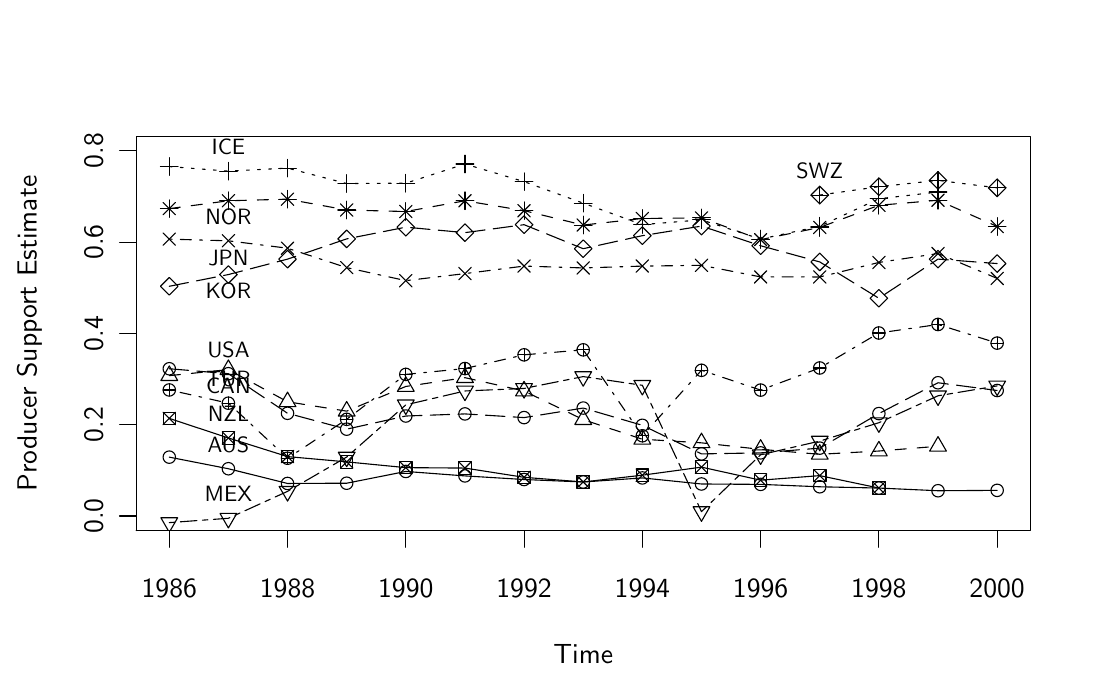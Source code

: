 % Created by tikzDevice version 0.6.2 on 2012-03-17 21:33:53
% !TEX encoding = UTF-8 Unicode
\documentclass[10pt]{article}
\usepackage{tikz}

\renewcommand{\familydefault}{\sfdefault}
\usepackage{sfmath}

\usepackage[active,tightpage,psfixbb]{preview}

\PreviewEnvironment{pgfpicture}

\setlength\PreviewBorder{0pt}
\begin{document}

\begin{tikzpicture}[x=1pt,y=1pt]
\definecolor[named]{drawColor}{rgb}{0.00,0.00,0.00}
\definecolor[named]{fillColor}{rgb}{1.00,1.00,1.00}
\fill[color=fillColor,fill opacity=0.00,] (0,0) rectangle (397.48,252.94);
\begin{scope}
\path[clip] ( 49.20, 61.20) rectangle (372.28,203.75);
\definecolor[named]{drawColor}{rgb}{0.00,0.00,0.00}

\draw[color=drawColor,line cap=round,line join=round,fill opacity=0.00,] ( 61.17,119.69) circle (  2.25);

\draw[color=drawColor,line cap=round,line join=round,fill opacity=0.00,] ( 82.53,117.90) circle (  2.25);

\draw[color=drawColor,line cap=round,line join=round,fill opacity=0.00,] (103.90,103.60) circle (  2.25);

\draw[color=drawColor,line cap=round,line join=round,fill opacity=0.00,] (125.27, 97.86) circle (  2.25);

\draw[color=drawColor,line cap=round,line join=round,fill opacity=0.00,] (146.64,102.61) circle (  2.25);

\draw[color=drawColor,line cap=round,line join=round,fill opacity=0.00,] (168.01,103.37) circle (  2.25);

\draw[color=drawColor,line cap=round,line join=round,fill opacity=0.00,] (189.37,102.04) circle (  2.25);

\draw[color=drawColor,line cap=round,line join=round,fill opacity=0.00,] (210.74,105.49) circle (  2.25);

\draw[color=drawColor,line cap=round,line join=round,fill opacity=0.00,] (232.11, 99.25) circle (  2.25);

\draw[color=drawColor,line cap=round,line join=round,fill opacity=0.00,] (253.48, 88.92) circle (  2.25);

\draw[color=drawColor,line cap=round,line join=round,fill opacity=0.00,] (274.85, 89.29) circle (  2.25);

\draw[color=drawColor,line cap=round,line join=round,fill opacity=0.00,] (296.21, 91.01) circle (  2.25);

\draw[color=drawColor,line cap=round,line join=round,fill opacity=0.00,] (317.58,103.49) circle (  2.25);

\draw[color=drawColor,line cap=round,line join=round,fill opacity=0.00,] (338.95,114.63) circle (  2.25);

\draw[color=drawColor,line cap=round,line join=round,fill opacity=0.00,] (360.32,111.83) circle (  2.25);
\end{scope}
\begin{scope}
\path[clip] (  0.00,  0.00) rectangle (397.48,252.94);
\definecolor[named]{drawColor}{rgb}{0.00,0.00,0.00}

\draw[color=drawColor,line cap=round,line join=round,fill opacity=0.00,] ( 61.17, 61.20) -- (360.32, 61.20);

\draw[color=drawColor,line cap=round,line join=round,fill opacity=0.00,] ( 61.17, 61.20) -- ( 61.17, 55.20);

\draw[color=drawColor,line cap=round,line join=round,fill opacity=0.00,] (103.90, 61.20) -- (103.90, 55.20);

\draw[color=drawColor,line cap=round,line join=round,fill opacity=0.00,] (146.64, 61.20) -- (146.64, 55.20);

\draw[color=drawColor,line cap=round,line join=round,fill opacity=0.00,] (189.37, 61.20) -- (189.37, 55.20);

\draw[color=drawColor,line cap=round,line join=round,fill opacity=0.00,] (232.11, 61.20) -- (232.11, 55.20);

\draw[color=drawColor,line cap=round,line join=round,fill opacity=0.00,] (274.85, 61.20) -- (274.85, 55.20);

\draw[color=drawColor,line cap=round,line join=round,fill opacity=0.00,] (317.58, 61.20) -- (317.58, 55.20);

\draw[color=drawColor,line cap=round,line join=round,fill opacity=0.00,] (360.32, 61.20) -- (360.32, 55.20);

\node[color=drawColor,anchor=base,inner sep=0pt, outer sep=0pt, scale=  1.00] at ( 61.17, 37.20) {1986};

\node[color=drawColor,anchor=base,inner sep=0pt, outer sep=0pt, scale=  1.00] at (103.90, 37.20) {1988};

\node[color=drawColor,anchor=base,inner sep=0pt, outer sep=0pt, scale=  1.00] at (146.64, 37.20) {1990};

\node[color=drawColor,anchor=base,inner sep=0pt, outer sep=0pt, scale=  1.00] at (189.37, 37.20) {1992};

\node[color=drawColor,anchor=base,inner sep=0pt, outer sep=0pt, scale=  1.00] at (232.11, 37.20) {1994};

\node[color=drawColor,anchor=base,inner sep=0pt, outer sep=0pt, scale=  1.00] at (274.85, 37.20) {1996};

\node[color=drawColor,anchor=base,inner sep=0pt, outer sep=0pt, scale=  1.00] at (317.58, 37.20) {1998};

\node[color=drawColor,anchor=base,inner sep=0pt, outer sep=0pt, scale=  1.00] at (360.32, 37.20) {2000};

\draw[color=drawColor,line cap=round,line join=round,fill opacity=0.00,] ( 49.20, 66.48) -- ( 49.20,198.47);

\draw[color=drawColor,line cap=round,line join=round,fill opacity=0.00,] ( 49.20, 66.48) -- ( 43.20, 66.48);

\draw[color=drawColor,line cap=round,line join=round,fill opacity=0.00,] ( 49.20, 99.48) -- ( 43.20, 99.48);

\draw[color=drawColor,line cap=round,line join=round,fill opacity=0.00,] ( 49.20,132.47) -- ( 43.20,132.47);

\draw[color=drawColor,line cap=round,line join=round,fill opacity=0.00,] ( 49.20,165.47) -- ( 43.20,165.47);

\draw[color=drawColor,line cap=round,line join=round,fill opacity=0.00,] ( 49.20,198.47) -- ( 43.20,198.47);

\node[rotate= 90.00,color=drawColor,anchor=base,inner sep=0pt, outer sep=0pt, scale=  1.00] at ( 37.20, 66.48) {0.0};

\node[rotate= 90.00,color=drawColor,anchor=base,inner sep=0pt, outer sep=0pt, scale=  1.00] at ( 37.20, 99.48) {0.2};

\node[rotate= 90.00,color=drawColor,anchor=base,inner sep=0pt, outer sep=0pt, scale=  1.00] at ( 37.20,132.47) {0.4};

\node[rotate= 90.00,color=drawColor,anchor=base,inner sep=0pt, outer sep=0pt, scale=  1.00] at ( 37.20,165.47) {0.6};

\node[rotate= 90.00,color=drawColor,anchor=base,inner sep=0pt, outer sep=0pt, scale=  1.00] at ( 37.20,198.47) {0.8};

\draw[color=drawColor,line cap=round,line join=round,fill opacity=0.00,] ( 49.20, 61.20) --
	(372.28, 61.20) --
	(372.28,203.75) --
	( 49.20,203.75) --
	( 49.20, 61.20);
\end{scope}
\begin{scope}
\path[clip] (  0.00,  0.00) rectangle (397.48,252.94);
\definecolor[named]{drawColor}{rgb}{0.00,0.00,0.00}

\node[color=drawColor,anchor=base,inner sep=0pt, outer sep=0pt, scale=  1.00] at (210.74, 13.20) {Time};

\node[rotate= 90.00,color=drawColor,anchor=base,inner sep=0pt, outer sep=0pt, scale=  1.00] at ( 13.20,132.47) {Producer Support Estimate};
\end{scope}
\begin{scope}
\path[clip] ( 49.20, 61.20) rectangle (372.28,203.75);
\definecolor[named]{drawColor}{rgb}{0.00,0.00,0.00}

\node[color=drawColor,anchor=base,inner sep=0pt, outer sep=0pt, scale=  0.80] at ( 82.53,123.90) {USA};

\draw[color=drawColor,dash pattern=on 7pt off 3pt ,line cap=round,line join=round,fill opacity=0.00,] ( 61.17,119.69) --
	( 82.53,117.90) --
	(103.90,103.60) --
	(125.27, 97.86) --
	(146.64,102.61) --
	(168.01,103.37) --
	(189.37,102.04) --
	(210.74,105.49) --
	(232.11, 99.25) --
	(253.48, 88.92) --
	(274.85, 89.29) --
	(296.21, 91.01) --
	(317.58,103.49) --
	(338.95,114.63) --
	(360.32,111.83);

\draw[color=drawColor,line cap=round,line join=round,fill opacity=0.00,] ( 61.17, 87.75) circle (  2.25);

\draw[color=drawColor,line cap=round,line join=round,fill opacity=0.00,] ( 82.53, 83.56) circle (  2.25);

\draw[color=drawColor,line cap=round,line join=round,fill opacity=0.00,] (103.90, 78.24) circle (  2.25);

\draw[color=drawColor,line cap=round,line join=round,fill opacity=0.00,] (125.27, 78.33) circle (  2.25);

\draw[color=drawColor,line cap=round,line join=round,fill opacity=0.00,] (146.64, 82.58) circle (  2.25);

\draw[color=drawColor,line cap=round,line join=round,fill opacity=0.00,] (168.01, 80.97) circle (  2.25);

\draw[color=drawColor,line cap=round,line join=round,fill opacity=0.00,] (189.37, 79.67) circle (  2.25);

\draw[color=drawColor,line cap=round,line join=round,fill opacity=0.00,] (210.74, 78.77) circle (  2.25);

\draw[color=drawColor,line cap=round,line join=round,fill opacity=0.00,] (232.11, 80.24) circle (  2.25);

\draw[color=drawColor,line cap=round,line join=round,fill opacity=0.00,] (253.48, 78.05) circle (  2.25);

\draw[color=drawColor,line cap=round,line join=round,fill opacity=0.00,] (274.85, 77.91) circle (  2.25);

\draw[color=drawColor,line cap=round,line join=round,fill opacity=0.00,] (296.21, 77.04) circle (  2.25);

\draw[color=drawColor,line cap=round,line join=round,fill opacity=0.00,] (317.58, 76.58) circle (  2.25);

\draw[color=drawColor,line cap=round,line join=round,fill opacity=0.00,] (338.95, 75.61) circle (  2.25);

\draw[color=drawColor,line cap=round,line join=round,fill opacity=0.00,] (360.32, 75.75) circle (  2.25);

\node[color=drawColor,anchor=base,inner sep=0pt, outer sep=0pt, scale=  0.80] at ( 82.53, 89.56) {AUS};

\draw[color=drawColor,line cap=round,line join=round,fill opacity=0.00,] ( 61.17, 87.75) --
	( 82.53, 83.56) --
	(103.90, 78.24) --
	(125.27, 78.33) --
	(146.64, 82.58) --
	(168.01, 80.97) --
	(189.37, 79.67) --
	(210.74, 78.77) --
	(232.11, 80.24) --
	(253.48, 78.05) --
	(274.85, 77.91) --
	(296.21, 77.04) --
	(317.58, 76.58) --
	(338.95, 75.61) --
	(360.32, 75.75);

\draw[color=drawColor,line cap=round,line join=round,fill opacity=0.00,] ( 61.17,120.70) --
	( 64.20,115.45) --
	( 58.14,115.45) --
	( 61.17,120.70);

\draw[color=drawColor,line cap=round,line join=round,fill opacity=0.00,] ( 82.53,122.88) --
	( 85.56,117.63) --
	( 79.50,117.63) --
	( 82.53,122.88);

\draw[color=drawColor,line cap=round,line join=round,fill opacity=0.00,] (103.90,111.25) --
	(106.93,106.00) --
	(100.87,106.00) --
	(103.90,111.25);

\draw[color=drawColor,line cap=round,line join=round,fill opacity=0.00,] (125.27,107.87) --
	(128.30,102.62) --
	(122.24,102.62) --
	(125.27,107.87);

\draw[color=drawColor,line cap=round,line join=round,fill opacity=0.00,] (146.64,116.79) --
	(149.67,111.54) --
	(143.61,111.54) --
	(146.64,116.79);

\draw[color=drawColor,line cap=round,line join=round,fill opacity=0.00,] (168.01,119.97) --
	(171.04,114.72) --
	(164.98,114.72) --
	(168.01,119.97);

\draw[color=drawColor,line cap=round,line join=round,fill opacity=0.00,] (189.37,115.15) --
	(192.40,109.90) --
	(186.34,109.90) --
	(189.37,115.15);

\draw[color=drawColor,line cap=round,line join=round,fill opacity=0.00,] (210.74,104.81) --
	(213.77, 99.56) --
	(207.71, 99.56) --
	(210.74,104.81);

\draw[color=drawColor,line cap=round,line join=round,fill opacity=0.00,] (232.11, 97.72) --
	(235.14, 92.47) --
	(229.08, 92.47) --
	(232.11, 97.72);

\draw[color=drawColor,line cap=round,line join=round,fill opacity=0.00,] (253.48, 96.42) --
	(256.51, 91.17) --
	(250.45, 91.17) --
	(253.48, 96.42);

\draw[color=drawColor,line cap=round,line join=round,fill opacity=0.00,] (274.85, 94.07) --
	(277.88, 88.82) --
	(271.82, 88.82) --
	(274.85, 94.07);

\draw[color=drawColor,line cap=round,line join=round,fill opacity=0.00,] (296.21, 92.27) --
	(299.24, 87.03) --
	(293.18, 87.03) --
	(296.21, 92.27);

\draw[color=drawColor,line cap=round,line join=round,fill opacity=0.00,] (317.58, 93.46) --
	(320.61, 88.21) --
	(314.55, 88.21) --
	(317.58, 93.46);

\draw[color=drawColor,line cap=round,line join=round,fill opacity=0.00,] (338.95, 95.17) --
	(341.98, 89.93) --
	(335.92, 89.93) --
	(338.95, 95.17);

\node[color=drawColor,anchor=base,inner sep=0pt, outer sep=0pt, scale=  0.80] at ( 82.53,110.62) {CAN};

\draw[color=drawColor,dash pattern=on 4pt off 4pt ,line cap=round,line join=round,fill opacity=0.00,] ( 61.17,117.20) --
	( 82.53,119.38) --
	(103.90,107.75) --
	(125.27,104.37) --
	(146.64,113.29) --
	(168.01,116.47) --
	(189.37,111.65) --
	(210.74,101.31) --
	(232.11, 94.22) --
	(253.48, 92.92) --
	(274.85, 90.57) --
	(296.21, 88.78) --
	(317.58, 89.96) --
	(338.95, 91.68);

\draw[color=drawColor,line cap=round,line join=round,fill opacity=0.00,] ( 57.98,192.75) -- ( 64.35,192.75);

\draw[color=drawColor,line cap=round,line join=round,fill opacity=0.00,] ( 61.17,189.57) -- ( 61.17,195.93);

\draw[color=drawColor,line cap=round,line join=round,fill opacity=0.00,] ( 79.35,191.10) -- ( 85.72,191.10);

\draw[color=drawColor,line cap=round,line join=round,fill opacity=0.00,] ( 82.53,187.91) -- ( 82.53,194.28);

\draw[color=drawColor,line cap=round,line join=round,fill opacity=0.00,] (100.72,192.19) -- (107.08,192.19);

\draw[color=drawColor,line cap=round,line join=round,fill opacity=0.00,] (103.90,189.01) -- (103.90,195.37);

\draw[color=drawColor,line cap=round,line join=round,fill opacity=0.00,] (122.09,186.62) -- (128.45,186.62);

\draw[color=drawColor,line cap=round,line join=round,fill opacity=0.00,] (125.27,183.44) -- (125.27,189.80);

\draw[color=drawColor,line cap=round,line join=round,fill opacity=0.00,] (143.46,186.74) -- (149.82,186.74);

\draw[color=drawColor,line cap=round,line join=round,fill opacity=0.00,] (146.64,183.56) -- (146.64,189.92);

\draw[color=drawColor,line cap=round,line join=round,fill opacity=0.00,] (164.82,193.68) -- (171.19,193.68);

\draw[color=drawColor,line cap=round,line join=round,fill opacity=0.00,] (168.01,190.50) -- (168.01,196.86);

\draw[color=drawColor,line cap=round,line join=round,fill opacity=0.00,] (186.19,187.31) -- (192.56,187.31);

\draw[color=drawColor,line cap=round,line join=round,fill opacity=0.00,] (189.37,184.13) -- (189.37,190.49);

\draw[color=drawColor,line cap=round,line join=round,fill opacity=0.00,] (207.56,179.53) -- (213.92,179.53);

\draw[color=drawColor,line cap=round,line join=round,fill opacity=0.00,] (210.74,176.35) -- (210.74,182.71);

\draw[color=drawColor,line cap=round,line join=round,fill opacity=0.00,] (228.93,171.77) -- (235.29,171.77);

\draw[color=drawColor,line cap=round,line join=round,fill opacity=0.00,] (232.11,168.59) -- (232.11,174.95);

\draw[color=drawColor,line cap=round,line join=round,fill opacity=0.00,] (250.30,173.50) -- (256.66,173.50);

\draw[color=drawColor,line cap=round,line join=round,fill opacity=0.00,] (253.48,170.31) -- (253.48,176.68);

\draw[color=drawColor,line cap=round,line join=round,fill opacity=0.00,] (271.66,166.55) -- (278.03,166.55);

\draw[color=drawColor,line cap=round,line join=round,fill opacity=0.00,] (274.85,163.37) -- (274.85,169.73);

\draw[color=drawColor,line cap=round,line join=round,fill opacity=0.00,] (293.03,171.19) -- (299.40,171.19);

\draw[color=drawColor,line cap=round,line join=round,fill opacity=0.00,] (296.21,168.01) -- (296.21,174.37);

\draw[color=drawColor,line cap=round,line join=round,fill opacity=0.00,] (314.40,181.12) -- (320.76,181.12);

\draw[color=drawColor,line cap=round,line join=round,fill opacity=0.00,] (317.58,177.94) -- (317.58,184.30);

\draw[color=drawColor,line cap=round,line join=round,fill opacity=0.00,] (335.77,183.55) -- (342.13,183.55);

\draw[color=drawColor,line cap=round,line join=round,fill opacity=0.00,] (338.95,180.36) -- (338.95,186.73);

\node[color=drawColor,anchor=base,inner sep=0pt, outer sep=0pt, scale=  0.80] at ( 82.53,197.10) {ICE};

\draw[color=drawColor,dash pattern=on 1pt off 3pt ,line cap=round,line join=round,fill opacity=0.00,] ( 61.17,192.75) --
	( 82.53,191.10) --
	(103.90,192.19) --
	(125.27,186.62) --
	(146.64,186.74) --
	(168.01,193.68) --
	(189.37,187.31) --
	(210.74,179.53) --
	(232.11,171.77) --
	(253.48,173.50) --
	(274.85,166.55) --
	(296.21,171.19) --
	(317.58,181.12) --
	(338.95,183.55);

\draw[color=drawColor,line cap=round,line join=round,fill opacity=0.00,] ( 58.92,164.28) -- ( 63.42,168.78);

\draw[color=drawColor,line cap=round,line join=round,fill opacity=0.00,] ( 58.92,168.78) -- ( 63.42,164.28);

\draw[color=drawColor,line cap=round,line join=round,fill opacity=0.00,] ( 80.28,163.67) -- ( 84.78,168.17);

\draw[color=drawColor,line cap=round,line join=round,fill opacity=0.00,] ( 80.28,168.17) -- ( 84.78,163.67);

\draw[color=drawColor,line cap=round,line join=round,fill opacity=0.00,] (101.65,161.00) -- (106.15,165.50);

\draw[color=drawColor,line cap=round,line join=round,fill opacity=0.00,] (101.65,165.50) -- (106.15,161.00);

\draw[color=drawColor,line cap=round,line join=round,fill opacity=0.00,] (123.02,153.98) -- (127.52,158.48);

\draw[color=drawColor,line cap=round,line join=round,fill opacity=0.00,] (123.02,158.48) -- (127.52,153.98);

\draw[color=drawColor,line cap=round,line join=round,fill opacity=0.00,] (144.39,149.28) -- (148.89,153.78);

\draw[color=drawColor,line cap=round,line join=round,fill opacity=0.00,] (144.39,153.78) -- (148.89,149.28);

\draw[color=drawColor,line cap=round,line join=round,fill opacity=0.00,] (165.76,151.82) -- (170.26,156.32);

\draw[color=drawColor,line cap=round,line join=round,fill opacity=0.00,] (165.76,156.32) -- (170.26,151.82);

\draw[color=drawColor,line cap=round,line join=round,fill opacity=0.00,] (187.12,154.54) -- (191.62,159.04);

\draw[color=drawColor,line cap=round,line join=round,fill opacity=0.00,] (187.12,159.04) -- (191.62,154.54);

\draw[color=drawColor,line cap=round,line join=round,fill opacity=0.00,] (208.49,153.87) -- (212.99,158.37);

\draw[color=drawColor,line cap=round,line join=round,fill opacity=0.00,] (208.49,158.37) -- (212.99,153.87);

\draw[color=drawColor,line cap=round,line join=round,fill opacity=0.00,] (229.86,154.53) -- (234.36,159.03);

\draw[color=drawColor,line cap=round,line join=round,fill opacity=0.00,] (229.86,159.03) -- (234.36,154.53);

\draw[color=drawColor,line cap=round,line join=round,fill opacity=0.00,] (251.23,154.82) -- (255.73,159.32);

\draw[color=drawColor,line cap=round,line join=round,fill opacity=0.00,] (251.23,159.32) -- (255.73,154.82);

\draw[color=drawColor,line cap=round,line join=round,fill opacity=0.00,] (272.60,150.63) -- (277.10,155.13);

\draw[color=drawColor,line cap=round,line join=round,fill opacity=0.00,] (272.60,155.13) -- (277.10,150.63);

\draw[color=drawColor,line cap=round,line join=round,fill opacity=0.00,] (293.96,150.61) -- (298.46,155.11);

\draw[color=drawColor,line cap=round,line join=round,fill opacity=0.00,] (293.96,155.11) -- (298.46,150.61);

\draw[color=drawColor,line cap=round,line join=round,fill opacity=0.00,] (315.33,155.85) -- (319.83,160.35);

\draw[color=drawColor,line cap=round,line join=round,fill opacity=0.00,] (315.33,160.35) -- (319.83,155.85);

\draw[color=drawColor,line cap=round,line join=round,fill opacity=0.00,] (336.70,159.08) -- (341.20,163.58);

\draw[color=drawColor,line cap=round,line join=round,fill opacity=0.00,] (336.70,163.58) -- (341.20,159.08);

\draw[color=drawColor,line cap=round,line join=round,fill opacity=0.00,] (358.07,150.08) -- (362.57,154.58);

\draw[color=drawColor,line cap=round,line join=round,fill opacity=0.00,] (358.07,154.58) -- (362.57,150.08);

\node[color=drawColor,anchor=base,inner sep=0pt, outer sep=0pt, scale=  0.80] at ( 82.53,157.16) {JPN};

\draw[color=drawColor,dash pattern=on 1pt off 3pt on 4pt off 3pt ,line cap=round,line join=round,fill opacity=0.00,] ( 61.17,166.53) --
	( 82.53,165.92) --
	(103.90,163.25) --
	(125.27,156.23) --
	(146.64,151.53) --
	(168.01,154.07) --
	(189.37,156.79) --
	(210.74,156.12) --
	(232.11,156.78) --
	(253.48,157.07) --
	(274.85,152.88) --
	(296.21,152.86) --
	(317.58,158.10) --
	(338.95,161.33) --
	(360.32,152.33);

\draw[color=drawColor,line cap=round,line join=round,fill opacity=0.00,] ( 57.98,149.49) --
	( 61.17,152.67) --
	( 64.35,149.49) --
	( 61.17,146.31) --
	( 57.98,149.49);

\draw[color=drawColor,line cap=round,line join=round,fill opacity=0.00,] ( 79.35,153.73) --
	( 82.53,156.91) --
	( 85.72,153.73) --
	( 82.53,150.55) --
	( 79.35,153.73);

\draw[color=drawColor,line cap=round,line join=round,fill opacity=0.00,] (100.72,159.30) --
	(103.90,162.49) --
	(107.08,159.30) --
	(103.90,156.12) --
	(100.72,159.30);

\draw[color=drawColor,line cap=round,line join=round,fill opacity=0.00,] (122.09,166.61) --
	(125.27,169.79) --
	(128.45,166.61) --
	(125.27,163.43) --
	(122.09,166.61);

\draw[color=drawColor,line cap=round,line join=round,fill opacity=0.00,] (143.46,170.85) --
	(146.64,174.03) --
	(149.82,170.85) --
	(146.64,167.66) --
	(143.46,170.85);

\draw[color=drawColor,line cap=round,line join=round,fill opacity=0.00,] (164.82,168.87) --
	(168.01,172.05) --
	(171.19,168.87) --
	(168.01,165.69) --
	(164.82,168.87);

\draw[color=drawColor,line cap=round,line join=round,fill opacity=0.00,] (186.19,171.75) --
	(189.37,174.93) --
	(192.56,171.75) --
	(189.37,168.57) --
	(186.19,171.75);

\draw[color=drawColor,line cap=round,line join=round,fill opacity=0.00,] (207.56,163.07) --
	(210.74,166.25) --
	(213.92,163.07) --
	(210.74,159.89) --
	(207.56,163.07);

\draw[color=drawColor,line cap=round,line join=round,fill opacity=0.00,] (228.93,167.78) --
	(232.11,170.96) --
	(235.29,167.78) --
	(232.11,164.60) --
	(228.93,167.78);

\draw[color=drawColor,line cap=round,line join=round,fill opacity=0.00,] (250.30,171.24) --
	(253.48,174.43) --
	(256.66,171.24) --
	(253.48,168.06) --
	(250.30,171.24);

\draw[color=drawColor,line cap=round,line join=round,fill opacity=0.00,] (271.66,164.14) --
	(274.85,167.32) --
	(278.03,164.14) --
	(274.85,160.96) --
	(271.66,164.14);

\draw[color=drawColor,line cap=round,line join=round,fill opacity=0.00,] (293.03,158.29) --
	(296.21,161.48) --
	(299.40,158.29) --
	(296.21,155.11) --
	(293.03,158.29);

\draw[color=drawColor,line cap=round,line join=round,fill opacity=0.00,] (314.40,145.16) --
	(317.58,148.34) --
	(320.76,145.16) --
	(317.58,141.98) --
	(314.40,145.16);

\draw[color=drawColor,line cap=round,line join=round,fill opacity=0.00,] (335.77,159.31) --
	(338.95,162.49) --
	(342.13,159.31) --
	(338.95,156.13) --
	(335.77,159.31);

\draw[color=drawColor,line cap=round,line join=round,fill opacity=0.00,] (357.14,157.70) --
	(360.32,160.89) --
	(363.50,157.70) --
	(360.32,154.52) --
	(357.14,157.70);

\node[color=drawColor,anchor=base,inner sep=0pt, outer sep=0pt, scale=  0.80] at ( 82.53,144.97) {KOR};

\draw[color=drawColor,dash pattern=on 7pt off 3pt ,line cap=round,line join=round,fill opacity=0.00,] ( 61.17,149.49) --
	( 82.53,153.73) --
	(103.90,159.30) --
	(125.27,166.61) --
	(146.64,170.85) --
	(168.01,168.87) --
	(189.37,171.75) --
	(210.74,163.07) --
	(232.11,167.78) --
	(253.48,171.24) --
	(274.85,164.14) --
	(296.21,158.29) --
	(317.58,145.16) --
	(338.95,159.31) --
	(360.32,157.70);

\draw[color=drawColor,line cap=round,line join=round,fill opacity=0.00,] ( 61.17, 60.59) --
	( 64.20, 65.84) --
	( 58.14, 65.84) --
	( 61.17, 60.59);

\draw[color=drawColor,line cap=round,line join=round,fill opacity=0.00,] ( 82.53, 62.16) --
	( 85.56, 67.41) --
	( 79.50, 67.41) --
	( 82.53, 62.16);

\draw[color=drawColor,line cap=round,line join=round,fill opacity=0.00,] (103.90, 71.88) --
	(106.93, 77.13) --
	(100.87, 77.13) --
	(103.90, 71.88);

\draw[color=drawColor,line cap=round,line join=round,fill opacity=0.00,] (125.27, 84.28) --
	(128.30, 89.53) --
	(122.24, 89.53) --
	(125.27, 84.28);

\draw[color=drawColor,line cap=round,line join=round,fill opacity=0.00,] (146.64,103.14) --
	(149.67,108.39) --
	(143.61,108.39) --
	(146.64,103.14);

\draw[color=drawColor,line cap=round,line join=round,fill opacity=0.00,] (168.01,108.16) --
	(171.04,113.41) --
	(164.98,113.41) --
	(168.01,108.16);

\draw[color=drawColor,line cap=round,line join=round,fill opacity=0.00,] (189.37,109.07) --
	(192.40,114.31) --
	(186.34,114.31) --
	(189.37,109.07);

\draw[color=drawColor,line cap=round,line join=round,fill opacity=0.00,] (210.74,113.36) --
	(213.77,118.61) --
	(207.71,118.61) --
	(210.74,113.36);

\draw[color=drawColor,line cap=round,line join=round,fill opacity=0.00,] (232.11,110.21) --
	(235.14,115.46) --
	(229.08,115.46) --
	(232.11,110.21);

\draw[color=drawColor,line cap=round,line join=round,fill opacity=0.00,] (253.48, 64.56) --
	(256.51, 69.81) --
	(250.45, 69.81) --
	(253.48, 64.56);

\draw[color=drawColor,line cap=round,line join=round,fill opacity=0.00,] (274.85, 85.11) --
	(277.88, 90.36) --
	(271.82, 90.36) --
	(274.85, 85.11);

\draw[color=drawColor,line cap=round,line join=round,fill opacity=0.00,] (296.21, 90.05) --
	(299.24, 95.30) --
	(293.18, 95.30) --
	(296.21, 90.05);

\draw[color=drawColor,line cap=round,line join=round,fill opacity=0.00,] (317.58, 96.69) --
	(320.61,101.93) --
	(314.55,101.93) --
	(317.58, 96.69);

\draw[color=drawColor,line cap=round,line join=round,fill opacity=0.00,] (338.95,106.42) --
	(341.98,111.67) --
	(335.92,111.67) --
	(338.95,106.42);

\draw[color=drawColor,line cap=round,line join=round,fill opacity=0.00,] (360.32,109.99) --
	(363.35,115.24) --
	(357.29,115.24) --
	(360.32,109.99);

\node[color=drawColor,anchor=base,inner sep=0pt, outer sep=0pt, scale=  0.80] at ( 82.53, 71.66) {MEX};

\draw[color=drawColor,dash pattern=on 2pt off 2pt on 6pt off 2pt ,line cap=round,line join=round,fill opacity=0.00,] ( 61.17, 64.09) --
	( 82.53, 65.66) --
	(103.90, 75.38) --
	(125.27, 87.78) --
	(146.64,106.64) --
	(168.01,111.66) --
	(189.37,112.57) --
	(210.74,116.86) --
	(232.11,113.71) --
	(253.48, 68.06) --
	(274.85, 88.61) --
	(296.21, 93.55) --
	(317.58,100.19) --
	(338.95,109.92) --
	(360.32,113.49);

\draw[color=drawColor,line cap=round,line join=round,fill opacity=0.00,] ( 58.92, 99.49) rectangle ( 63.42,103.99);

\draw[color=drawColor,line cap=round,line join=round,fill opacity=0.00,] ( 58.92, 99.49) -- ( 63.42,103.99);

\draw[color=drawColor,line cap=round,line join=round,fill opacity=0.00,] ( 58.92,103.99) -- ( 63.42, 99.49);

\draw[color=drawColor,line cap=round,line join=round,fill opacity=0.00,] ( 80.28, 92.43) rectangle ( 84.78, 96.93);

\draw[color=drawColor,line cap=round,line join=round,fill opacity=0.00,] ( 80.28, 92.43) -- ( 84.78, 96.93);

\draw[color=drawColor,line cap=round,line join=round,fill opacity=0.00,] ( 80.28, 96.93) -- ( 84.78, 92.43);

\draw[color=drawColor,line cap=round,line join=round,fill opacity=0.00,] (101.65, 85.70) rectangle (106.15, 90.20);

\draw[color=drawColor,line cap=round,line join=round,fill opacity=0.00,] (101.65, 85.70) -- (106.15, 90.20);

\draw[color=drawColor,line cap=round,line join=round,fill opacity=0.00,] (101.65, 90.20) -- (106.15, 85.70);

\draw[color=drawColor,line cap=round,line join=round,fill opacity=0.00,] (123.02, 83.79) rectangle (127.52, 88.29);

\draw[color=drawColor,line cap=round,line join=round,fill opacity=0.00,] (123.02, 83.79) -- (127.52, 88.29);

\draw[color=drawColor,line cap=round,line join=round,fill opacity=0.00,] (123.02, 88.29) -- (127.52, 83.79);

\draw[color=drawColor,line cap=round,line join=round,fill opacity=0.00,] (144.39, 81.71) rectangle (148.89, 86.21);

\draw[color=drawColor,line cap=round,line join=round,fill opacity=0.00,] (144.39, 81.71) -- (148.89, 86.21);

\draw[color=drawColor,line cap=round,line join=round,fill opacity=0.00,] (144.39, 86.21) -- (148.89, 81.71);

\draw[color=drawColor,line cap=round,line join=round,fill opacity=0.00,] (165.76, 81.55) rectangle (170.26, 86.05);

\draw[color=drawColor,line cap=round,line join=round,fill opacity=0.00,] (165.76, 81.55) -- (170.26, 86.05);

\draw[color=drawColor,line cap=round,line join=round,fill opacity=0.00,] (165.76, 86.05) -- (170.26, 81.55);

\draw[color=drawColor,line cap=round,line join=round,fill opacity=0.00,] (187.12, 78.21) rectangle (191.62, 82.71);

\draw[color=drawColor,line cap=round,line join=round,fill opacity=0.00,] (187.12, 78.21) -- (191.62, 82.71);

\draw[color=drawColor,line cap=round,line join=round,fill opacity=0.00,] (187.12, 82.71) -- (191.62, 78.21);

\draw[color=drawColor,line cap=round,line join=round,fill opacity=0.00,] (208.49, 76.53) rectangle (212.99, 81.03);

\draw[color=drawColor,line cap=round,line join=round,fill opacity=0.00,] (208.49, 76.53) -- (212.99, 81.03);

\draw[color=drawColor,line cap=round,line join=round,fill opacity=0.00,] (208.49, 81.03) -- (212.99, 76.53);

\draw[color=drawColor,line cap=round,line join=round,fill opacity=0.00,] (229.86, 78.98) rectangle (234.36, 83.48);

\draw[color=drawColor,line cap=round,line join=round,fill opacity=0.00,] (229.86, 78.98) -- (234.36, 83.48);

\draw[color=drawColor,line cap=round,line join=round,fill opacity=0.00,] (229.86, 83.48) -- (234.36, 78.98);

\draw[color=drawColor,line cap=round,line join=round,fill opacity=0.00,] (251.23, 81.89) rectangle (255.73, 86.39);

\draw[color=drawColor,line cap=round,line join=round,fill opacity=0.00,] (251.23, 81.89) -- (255.73, 86.39);

\draw[color=drawColor,line cap=round,line join=round,fill opacity=0.00,] (251.23, 86.39) -- (255.73, 81.89);

\draw[color=drawColor,line cap=round,line join=round,fill opacity=0.00,] (272.60, 77.18) rectangle (277.10, 81.68);

\draw[color=drawColor,line cap=round,line join=round,fill opacity=0.00,] (272.60, 77.18) -- (277.10, 81.68);

\draw[color=drawColor,line cap=round,line join=round,fill opacity=0.00,] (272.60, 81.68) -- (277.10, 77.18);

\draw[color=drawColor,line cap=round,line join=round,fill opacity=0.00,] (293.96, 78.82) rectangle (298.46, 83.32);

\draw[color=drawColor,line cap=round,line join=round,fill opacity=0.00,] (293.96, 78.82) -- (298.46, 83.32);

\draw[color=drawColor,line cap=round,line join=round,fill opacity=0.00,] (293.96, 83.32) -- (298.46, 78.82);

\draw[color=drawColor,line cap=round,line join=round,fill opacity=0.00,] (315.33, 74.34) rectangle (319.83, 78.84);

\draw[color=drawColor,line cap=round,line join=round,fill opacity=0.00,] (315.33, 74.34) -- (319.83, 78.84);

\draw[color=drawColor,line cap=round,line join=round,fill opacity=0.00,] (315.33, 78.84) -- (319.83, 74.34);

\node[color=drawColor,anchor=base,inner sep=0pt, outer sep=0pt, scale=  0.80] at ( 82.53,100.68) {NZL};

\draw[color=drawColor,line cap=round,line join=round,fill opacity=0.00,] ( 61.17,101.74) --
	( 82.53, 94.68) --
	(103.90, 87.95) --
	(125.27, 86.04) --
	(146.64, 83.96) --
	(168.01, 83.80) --
	(189.37, 80.46) --
	(210.74, 78.78) --
	(232.11, 81.23) --
	(253.48, 84.14) --
	(274.85, 79.43) --
	(296.21, 81.07) --
	(317.58, 76.59);

\draw[color=drawColor,line cap=round,line join=round,fill opacity=0.00,] ( 58.92,175.30) -- ( 63.42,179.80);

\draw[color=drawColor,line cap=round,line join=round,fill opacity=0.00,] ( 58.92,179.80) -- ( 63.42,175.30);

\draw[color=drawColor,line cap=round,line join=round,fill opacity=0.00,] ( 57.98,177.55) -- ( 64.35,177.55);

\draw[color=drawColor,line cap=round,line join=round,fill opacity=0.00,] ( 61.17,174.37) -- ( 61.17,180.73);

\draw[color=drawColor,line cap=round,line join=round,fill opacity=0.00,] ( 80.28,178.14) -- ( 84.78,182.64);

\draw[color=drawColor,line cap=round,line join=round,fill opacity=0.00,] ( 80.28,182.64) -- ( 84.78,178.14);

\draw[color=drawColor,line cap=round,line join=round,fill opacity=0.00,] ( 79.35,180.39) -- ( 85.72,180.39);

\draw[color=drawColor,line cap=round,line join=round,fill opacity=0.00,] ( 82.53,177.21) -- ( 82.53,183.58);

\draw[color=drawColor,line cap=round,line join=round,fill opacity=0.00,] (101.65,178.72) -- (106.15,183.22);

\draw[color=drawColor,line cap=round,line join=round,fill opacity=0.00,] (101.65,183.22) -- (106.15,178.72);

\draw[color=drawColor,line cap=round,line join=round,fill opacity=0.00,] (100.72,180.97) -- (107.08,180.97);

\draw[color=drawColor,line cap=round,line join=round,fill opacity=0.00,] (103.90,177.79) -- (103.90,184.16);

\draw[color=drawColor,line cap=round,line join=round,fill opacity=0.00,] (123.02,174.80) -- (127.52,179.30);

\draw[color=drawColor,line cap=round,line join=round,fill opacity=0.00,] (123.02,179.30) -- (127.52,174.80);

\draw[color=drawColor,line cap=round,line join=round,fill opacity=0.00,] (122.09,177.05) -- (128.45,177.05);

\draw[color=drawColor,line cap=round,line join=round,fill opacity=0.00,] (125.27,173.87) -- (125.27,180.23);

\draw[color=drawColor,line cap=round,line join=round,fill opacity=0.00,] (144.39,174.25) -- (148.89,178.75);

\draw[color=drawColor,line cap=round,line join=round,fill opacity=0.00,] (144.39,178.75) -- (148.89,174.25);

\draw[color=drawColor,line cap=round,line join=round,fill opacity=0.00,] (143.46,176.50) -- (149.82,176.50);

\draw[color=drawColor,line cap=round,line join=round,fill opacity=0.00,] (146.64,173.32) -- (146.64,179.68);

\draw[color=drawColor,line cap=round,line join=round,fill opacity=0.00,] (165.76,178.14) -- (170.26,182.64);

\draw[color=drawColor,line cap=round,line join=round,fill opacity=0.00,] (165.76,182.64) -- (170.26,178.14);

\draw[color=drawColor,line cap=round,line join=round,fill opacity=0.00,] (164.82,180.39) -- (171.19,180.39);

\draw[color=drawColor,line cap=round,line join=round,fill opacity=0.00,] (168.01,177.21) -- (168.01,183.57);

\draw[color=drawColor,line cap=round,line join=round,fill opacity=0.00,] (187.12,174.57) -- (191.62,179.07);

\draw[color=drawColor,line cap=round,line join=round,fill opacity=0.00,] (187.12,179.07) -- (191.62,174.57);

\draw[color=drawColor,line cap=round,line join=round,fill opacity=0.00,] (186.19,176.82) -- (192.56,176.82);

\draw[color=drawColor,line cap=round,line join=round,fill opacity=0.00,] (189.37,173.64) -- (189.37,180.00);

\draw[color=drawColor,line cap=round,line join=round,fill opacity=0.00,] (208.49,169.36) -- (212.99,173.86);

\draw[color=drawColor,line cap=round,line join=round,fill opacity=0.00,] (208.49,173.86) -- (212.99,169.36);

\draw[color=drawColor,line cap=round,line join=round,fill opacity=0.00,] (207.56,171.61) -- (213.92,171.61);

\draw[color=drawColor,line cap=round,line join=round,fill opacity=0.00,] (210.74,168.43) -- (210.74,174.79);

\draw[color=drawColor,line cap=round,line join=round,fill opacity=0.00,] (229.86,171.75) -- (234.36,176.25);

\draw[color=drawColor,line cap=round,line join=round,fill opacity=0.00,] (229.86,176.25) -- (234.36,171.75);

\draw[color=drawColor,line cap=round,line join=round,fill opacity=0.00,] (228.93,174.00) -- (235.29,174.00);

\draw[color=drawColor,line cap=round,line join=round,fill opacity=0.00,] (232.11,170.82) -- (232.11,177.18);

\draw[color=drawColor,line cap=round,line join=round,fill opacity=0.00,] (251.23,171.95) -- (255.73,176.45);

\draw[color=drawColor,line cap=round,line join=round,fill opacity=0.00,] (251.23,176.45) -- (255.73,171.95);

\draw[color=drawColor,line cap=round,line join=round,fill opacity=0.00,] (250.30,174.20) -- (256.66,174.20);

\draw[color=drawColor,line cap=round,line join=round,fill opacity=0.00,] (253.48,171.02) -- (253.48,177.38);

\draw[color=drawColor,line cap=round,line join=round,fill opacity=0.00,] (272.60,164.10) -- (277.10,168.60);

\draw[color=drawColor,line cap=round,line join=round,fill opacity=0.00,] (272.60,168.60) -- (277.10,164.10);

\draw[color=drawColor,line cap=round,line join=round,fill opacity=0.00,] (271.66,166.35) -- (278.03,166.35);

\draw[color=drawColor,line cap=round,line join=round,fill opacity=0.00,] (274.85,163.17) -- (274.85,169.53);

\draw[color=drawColor,line cap=round,line join=round,fill opacity=0.00,] (293.96,168.51) -- (298.46,173.01);

\draw[color=drawColor,line cap=round,line join=round,fill opacity=0.00,] (293.96,173.01) -- (298.46,168.51);

\draw[color=drawColor,line cap=round,line join=round,fill opacity=0.00,] (293.03,170.76) -- (299.40,170.76);

\draw[color=drawColor,line cap=round,line join=round,fill opacity=0.00,] (296.21,167.57) -- (296.21,173.94);

\draw[color=drawColor,line cap=round,line join=round,fill opacity=0.00,] (315.33,176.51) -- (319.83,181.01);

\draw[color=drawColor,line cap=round,line join=round,fill opacity=0.00,] (315.33,181.01) -- (319.83,176.51);

\draw[color=drawColor,line cap=round,line join=round,fill opacity=0.00,] (314.40,178.76) -- (320.76,178.76);

\draw[color=drawColor,line cap=round,line join=round,fill opacity=0.00,] (317.58,175.58) -- (317.58,181.95);

\draw[color=drawColor,line cap=round,line join=round,fill opacity=0.00,] (336.70,178.33) -- (341.20,182.83);

\draw[color=drawColor,line cap=round,line join=round,fill opacity=0.00,] (336.70,182.83) -- (341.20,178.33);

\draw[color=drawColor,line cap=round,line join=round,fill opacity=0.00,] (335.77,180.58) -- (342.13,180.58);

\draw[color=drawColor,line cap=round,line join=round,fill opacity=0.00,] (338.95,177.40) -- (338.95,183.76);

\draw[color=drawColor,line cap=round,line join=round,fill opacity=0.00,] (358.07,168.85) -- (362.57,173.35);

\draw[color=drawColor,line cap=round,line join=round,fill opacity=0.00,] (358.07,173.35) -- (362.57,168.85);

\draw[color=drawColor,line cap=round,line join=round,fill opacity=0.00,] (357.14,171.10) -- (363.50,171.10);

\draw[color=drawColor,line cap=round,line join=round,fill opacity=0.00,] (360.32,167.92) -- (360.32,174.29);

\node[color=drawColor,anchor=base,inner sep=0pt, outer sep=0pt, scale=  0.80] at ( 82.53,171.64) {NOR};

\draw[color=drawColor,dash pattern=on 4pt off 4pt ,line cap=round,line join=round,fill opacity=0.00,] ( 61.17,177.55) --
	( 82.53,180.39) --
	(103.90,180.97) --
	(125.27,177.05) --
	(146.64,176.50) --
	(168.01,180.39) --
	(189.37,176.82) --
	(210.74,171.61) --
	(232.11,174.00) --
	(253.48,174.20) --
	(274.85,166.35) --
	(296.21,170.76) --
	(317.58,178.76) --
	(338.95,180.58) --
	(360.32,171.10);

\draw[color=drawColor,line cap=round,line join=round,fill opacity=0.00,] (293.03,182.45) -- (299.40,182.45);

\draw[color=drawColor,line cap=round,line join=round,fill opacity=0.00,] (296.21,179.27) -- (296.21,185.63);

\draw[color=drawColor,line cap=round,line join=round,fill opacity=0.00,] (293.03,182.45) --
	(296.21,185.63) --
	(299.40,182.45) --
	(296.21,179.27) --
	(293.03,182.45);

\draw[color=drawColor,line cap=round,line join=round,fill opacity=0.00,] (314.40,185.47) -- (320.76,185.47);

\draw[color=drawColor,line cap=round,line join=round,fill opacity=0.00,] (317.58,182.28) -- (317.58,188.65);

\draw[color=drawColor,line cap=round,line join=round,fill opacity=0.00,] (314.40,185.47) --
	(317.58,188.65) --
	(320.76,185.47) --
	(317.58,182.28) --
	(314.40,185.47);

\draw[color=drawColor,line cap=round,line join=round,fill opacity=0.00,] (335.77,187.76) -- (342.13,187.76);

\draw[color=drawColor,line cap=round,line join=round,fill opacity=0.00,] (338.95,184.58) -- (338.95,190.94);

\draw[color=drawColor,line cap=round,line join=round,fill opacity=0.00,] (335.77,187.76) --
	(338.95,190.94) --
	(342.13,187.76) --
	(338.95,184.58) --
	(335.77,187.76);

\draw[color=drawColor,line cap=round,line join=round,fill opacity=0.00,] (357.14,185.06) -- (363.50,185.06);

\draw[color=drawColor,line cap=round,line join=round,fill opacity=0.00,] (360.32,181.87) -- (360.32,188.24);

\draw[color=drawColor,line cap=round,line join=round,fill opacity=0.00,] (357.14,185.06) --
	(360.32,188.24) --
	(363.50,185.06) --
	(360.32,181.87) --
	(357.14,185.06);

\draw[color=drawColor,dash pattern=on 1pt off 3pt ,line cap=round,line join=round,fill opacity=0.00,] (296.21,182.45) --
	(317.58,185.47) --
	(338.95,187.76) --
	(360.32,185.06);

\draw[color=drawColor,line cap=round,line join=round,fill opacity=0.00,] ( 61.17,112.03) circle (  2.25);

\draw[color=drawColor,line cap=round,line join=round,fill opacity=0.00,] ( 58.92,112.03) -- ( 63.42,112.03);

\draw[color=drawColor,line cap=round,line join=round,fill opacity=0.00,] ( 61.17,109.78) -- ( 61.17,114.28);

\draw[color=drawColor,line cap=round,line join=round,fill opacity=0.00,] ( 82.53,107.25) circle (  2.25);

\draw[color=drawColor,line cap=round,line join=round,fill opacity=0.00,] ( 80.28,107.25) -- ( 84.78,107.25);

\draw[color=drawColor,line cap=round,line join=round,fill opacity=0.00,] ( 82.53,105.00) -- ( 82.53,109.50);

\draw[color=drawColor,line cap=round,line join=round,fill opacity=0.00,] (103.90, 87.36) circle (  2.25);

\draw[color=drawColor,line cap=round,line join=round,fill opacity=0.00,] (101.65, 87.36) -- (106.15, 87.36);

\draw[color=drawColor,line cap=round,line join=round,fill opacity=0.00,] (103.90, 85.11) -- (103.90, 89.61);

\draw[color=drawColor,line cap=round,line join=round,fill opacity=0.00,] (125.27,101.42) circle (  2.25);

\draw[color=drawColor,line cap=round,line join=round,fill opacity=0.00,] (123.02,101.42) -- (127.52,101.42);

\draw[color=drawColor,line cap=round,line join=round,fill opacity=0.00,] (125.27, 99.17) -- (125.27,103.67);

\draw[color=drawColor,line cap=round,line join=round,fill opacity=0.00,] (146.64,117.65) circle (  2.25);

\draw[color=drawColor,line cap=round,line join=round,fill opacity=0.00,] (144.39,117.65) -- (148.89,117.65);

\draw[color=drawColor,line cap=round,line join=round,fill opacity=0.00,] (146.64,115.40) -- (146.64,119.90);

\draw[color=drawColor,line cap=round,line join=round,fill opacity=0.00,] (168.01,119.77) circle (  2.25);

\draw[color=drawColor,line cap=round,line join=round,fill opacity=0.00,] (165.76,119.77) -- (170.26,119.77);

\draw[color=drawColor,line cap=round,line join=round,fill opacity=0.00,] (168.01,117.52) -- (168.01,122.02);

\draw[color=drawColor,line cap=round,line join=round,fill opacity=0.00,] (189.37,124.72) circle (  2.25);

\draw[color=drawColor,line cap=round,line join=round,fill opacity=0.00,] (187.12,124.72) -- (191.62,124.72);

\draw[color=drawColor,line cap=round,line join=round,fill opacity=0.00,] (189.37,122.47) -- (189.37,126.97);

\draw[color=drawColor,line cap=round,line join=round,fill opacity=0.00,] (210.74,126.52) circle (  2.25);

\draw[color=drawColor,line cap=round,line join=round,fill opacity=0.00,] (208.49,126.52) -- (212.99,126.52);

\draw[color=drawColor,line cap=round,line join=round,fill opacity=0.00,] (210.74,124.27) -- (210.74,128.77);

\draw[color=drawColor,line cap=round,line join=round,fill opacity=0.00,] (232.11, 95.47) circle (  2.25);

\draw[color=drawColor,line cap=round,line join=round,fill opacity=0.00,] (229.86, 95.47) -- (234.36, 95.47);

\draw[color=drawColor,line cap=round,line join=round,fill opacity=0.00,] (232.11, 93.22) -- (232.11, 97.72);

\draw[color=drawColor,line cap=round,line join=round,fill opacity=0.00,] (253.48,119.14) circle (  2.25);

\draw[color=drawColor,line cap=round,line join=round,fill opacity=0.00,] (251.23,119.14) -- (255.73,119.14);

\draw[color=drawColor,line cap=round,line join=round,fill opacity=0.00,] (253.48,116.89) -- (253.48,121.39);

\draw[color=drawColor,line cap=round,line join=round,fill opacity=0.00,] (274.85,111.98) circle (  2.25);

\draw[color=drawColor,line cap=round,line join=round,fill opacity=0.00,] (272.60,111.98) -- (277.10,111.98);

\draw[color=drawColor,line cap=round,line join=round,fill opacity=0.00,] (274.85,109.73) -- (274.85,114.23);

\draw[color=drawColor,line cap=round,line join=round,fill opacity=0.00,] (296.21,119.97) circle (  2.25);

\draw[color=drawColor,line cap=round,line join=round,fill opacity=0.00,] (293.96,119.97) -- (298.46,119.97);

\draw[color=drawColor,line cap=round,line join=round,fill opacity=0.00,] (296.21,117.72) -- (296.21,122.22);

\draw[color=drawColor,line cap=round,line join=round,fill opacity=0.00,] (317.58,132.61) circle (  2.25);

\draw[color=drawColor,line cap=round,line join=round,fill opacity=0.00,] (315.33,132.61) -- (319.83,132.61);

\draw[color=drawColor,line cap=round,line join=round,fill opacity=0.00,] (317.58,130.36) -- (317.58,134.86);

\draw[color=drawColor,line cap=round,line join=round,fill opacity=0.00,] (338.95,135.69) circle (  2.25);

\draw[color=drawColor,line cap=round,line join=round,fill opacity=0.00,] (336.70,135.69) -- (341.20,135.69);

\draw[color=drawColor,line cap=round,line join=round,fill opacity=0.00,] (338.95,133.44) -- (338.95,137.94);

\draw[color=drawColor,line cap=round,line join=round,fill opacity=0.00,] (360.32,128.96) circle (  2.25);

\draw[color=drawColor,line cap=round,line join=round,fill opacity=0.00,] (358.07,128.96) -- (362.57,128.96);

\draw[color=drawColor,line cap=round,line join=round,fill opacity=0.00,] (360.32,126.71) -- (360.32,131.21);

\node[color=drawColor,anchor=base,inner sep=0pt, outer sep=0pt, scale=  0.80] at ( 82.53,113.25) {TUR};

\draw[color=drawColor,dash pattern=on 1pt off 3pt on 4pt off 3pt ,line cap=round,line join=round,fill opacity=0.00,] ( 61.17,112.03) --
	( 82.53,107.25) --
	(103.90, 87.36) --
	(125.27,101.42) --
	(146.64,117.65) --
	(168.01,119.77) --
	(189.37,124.72) --
	(210.74,126.52) --
	(232.11, 95.47) --
	(253.48,119.14) --
	(274.85,111.98) --
	(296.21,119.97) --
	(317.58,132.61) --
	(338.95,135.69) --
	(360.32,128.96);

\node[color=drawColor,anchor=base,inner sep=0pt, outer sep=0pt, scale=  0.80] at (296.21,188.45) {SWZ};
\end{scope}
\end{tikzpicture}

\end{document}
